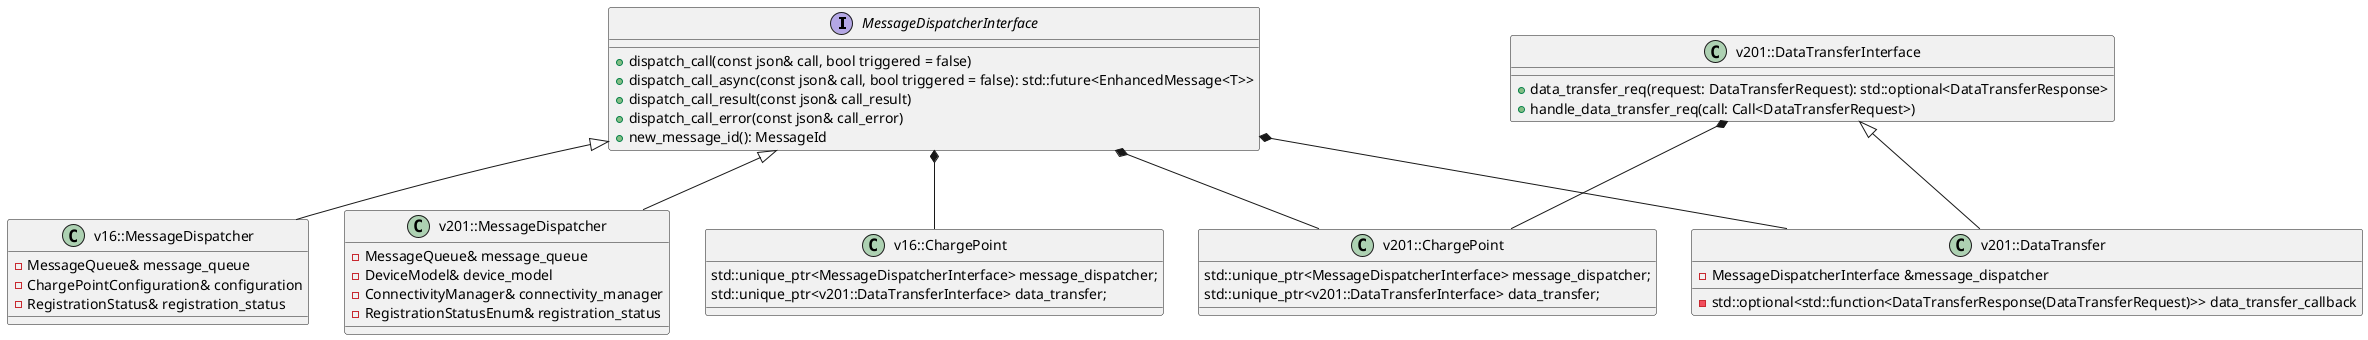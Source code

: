 
@startuml

interface MessageDispatcherInterface {
    +dispatch_call(const json& call, bool triggered = false)
    +dispatch_call_async(const json& call, bool triggered = false): std::future<EnhancedMessage<T>>
    +dispatch_call_result(const json& call_result)
    +dispatch_call_error(const json& call_error)
    +new_message_id(): MessageId
}

class v16::MessageDispatcher {
    - MessageQueue& message_queue
    - ChargePointConfiguration& configuration
    - RegistrationStatus& registration_status
}

class v201::MessageDispatcher {
    - MessageQueue& message_queue
    - DeviceModel& device_model
    - ConnectivityManager& connectivity_manager
    - RegistrationStatusEnum& registration_status
}

class v201::DataTransferInterface {
    +data_transfer_req(request: DataTransferRequest): std::optional<DataTransferResponse>
    +handle_data_transfer_req(call: Call<DataTransferRequest>)
}

class v201::DataTransfer {
    -MessageDispatcherInterface &message_dispatcher
    -std::optional<std::function<DataTransferResponse(DataTransferRequest)>> data_transfer_callback
}

class v201::ChargePoint {
    std::unique_ptr<MessageDispatcherInterface> message_dispatcher;
    std::unique_ptr<v201::DataTransferInterface> data_transfer;
}

class v16::ChargePoint {
    std::unique_ptr<MessageDispatcherInterface> message_dispatcher;
    std::unique_ptr<v201::DataTransferInterface> data_transfer;
}

MessageDispatcherInterface <|-- v16::MessageDispatcher  
MessageDispatcherInterface <|-- v201::MessageDispatcher
v201::DataTransferInterface <|-- v201::DataTransfer
MessageDispatcherInterface *-- v201::DataTransfer
MessageDispatcherInterface *-- v201::ChargePoint
v201::DataTransferInterface *-- v201::ChargePoint
MessageDispatcherInterface *-- v16::ChargePoint

@enduml